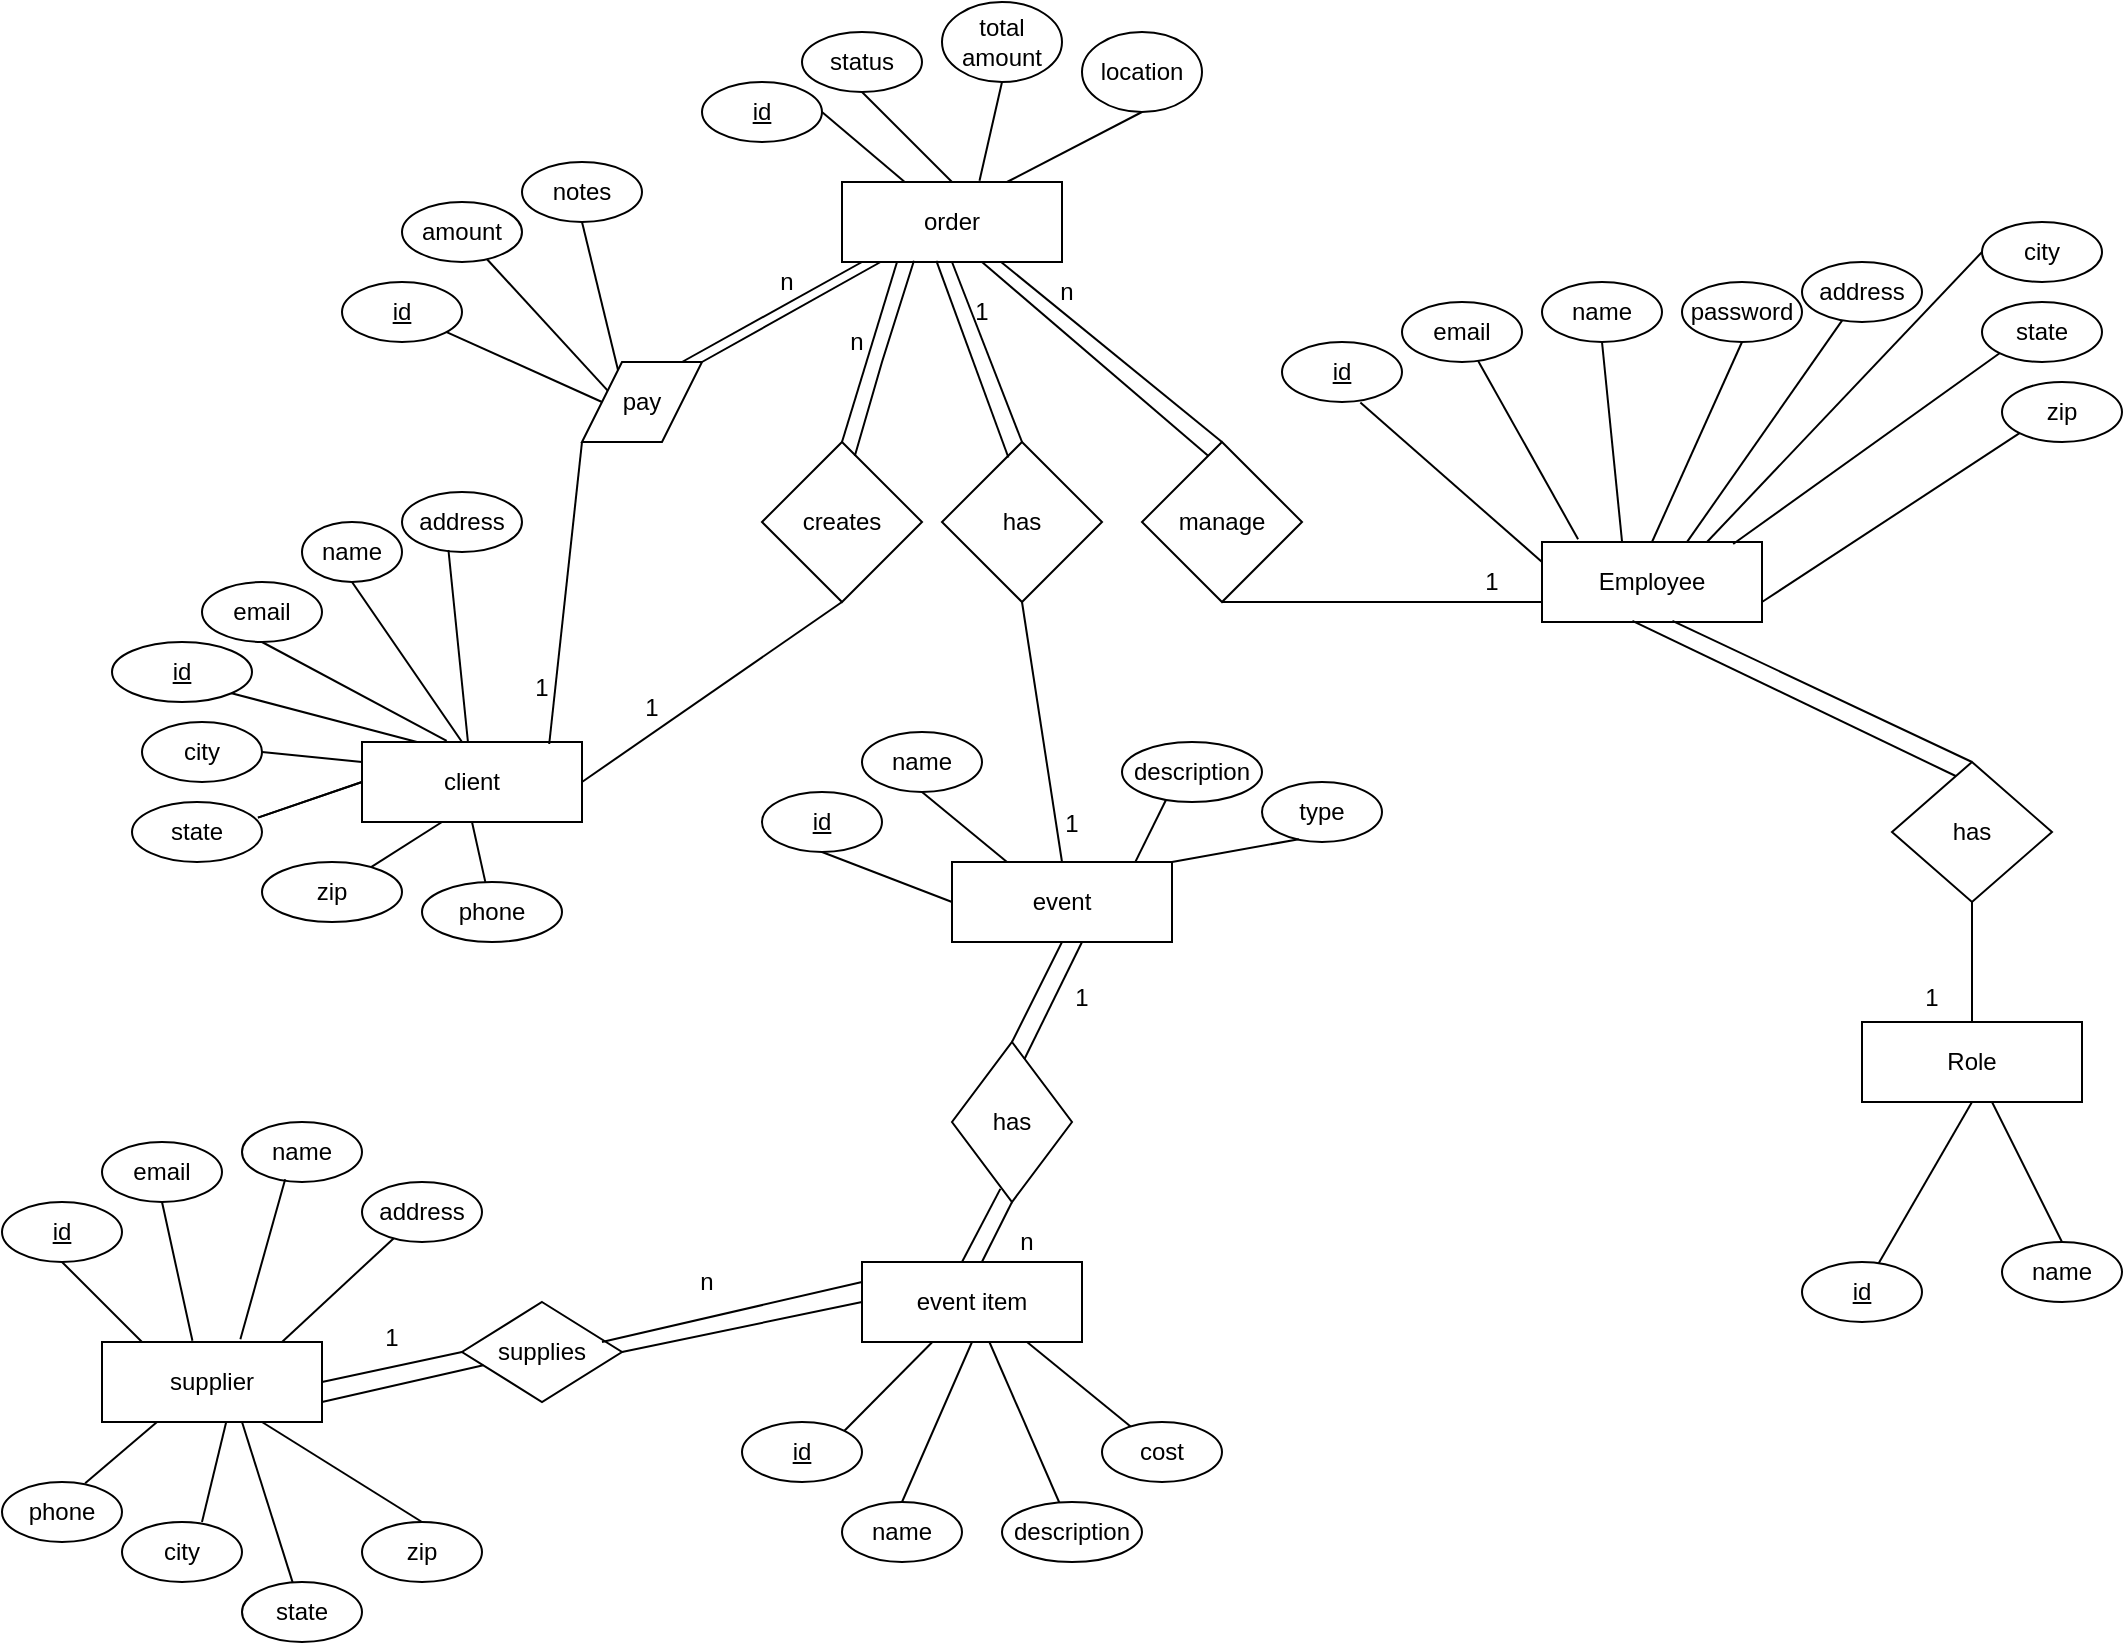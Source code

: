 <mxfile version="17.2.5" type="device"><diagram id="R2lEEEUBdFMjLlhIrx00" name="Page-1"><mxGraphModel dx="1038" dy="547" grid="1" gridSize="10" guides="1" tooltips="1" connect="1" arrows="1" fold="1" page="1" pageScale="1" pageWidth="1600" pageHeight="900" math="0" shadow="0" extFonts="Permanent Marker^https://fonts.googleapis.com/css?family=Permanent+Marker"><root><mxCell id="0"/><mxCell id="1" parent="0"/><mxCell id="eH55KL8HyweWZixTlRU9-5" value="client" style="rounded=0;whiteSpace=wrap;html=1;" vertex="1" parent="1"><mxGeometry x="190" y="410" width="110" height="40" as="geometry"/></mxCell><mxCell id="eH55KL8HyweWZixTlRU9-9" value="event item" style="rounded=0;whiteSpace=wrap;html=1;" vertex="1" parent="1"><mxGeometry x="440" y="670" width="110" height="40" as="geometry"/></mxCell><mxCell id="eH55KL8HyweWZixTlRU9-17" value="&lt;u&gt;id&lt;/u&gt;" style="ellipse;whiteSpace=wrap;html=1;" vertex="1" parent="1"><mxGeometry x="65" y="360" width="70" height="30" as="geometry"/></mxCell><mxCell id="eH55KL8HyweWZixTlRU9-18" value="email" style="ellipse;whiteSpace=wrap;html=1;" vertex="1" parent="1"><mxGeometry x="110" y="330" width="60" height="30" as="geometry"/></mxCell><mxCell id="eH55KL8HyweWZixTlRU9-19" value="name" style="ellipse;whiteSpace=wrap;html=1;" vertex="1" parent="1"><mxGeometry x="160" y="300" width="50" height="30" as="geometry"/></mxCell><mxCell id="eH55KL8HyweWZixTlRU9-20" value="address" style="ellipse;whiteSpace=wrap;html=1;" vertex="1" parent="1"><mxGeometry x="210" y="285" width="60" height="30" as="geometry"/></mxCell><mxCell id="eH55KL8HyweWZixTlRU9-21" value="city" style="ellipse;whiteSpace=wrap;html=1;" vertex="1" parent="1"><mxGeometry x="80" y="400" width="60" height="30" as="geometry"/></mxCell><mxCell id="eH55KL8HyweWZixTlRU9-22" value="state" style="ellipse;whiteSpace=wrap;html=1;" vertex="1" parent="1"><mxGeometry x="75" y="440" width="65" height="30" as="geometry"/></mxCell><mxCell id="eH55KL8HyweWZixTlRU9-24" value="phone" style="ellipse;whiteSpace=wrap;html=1;" vertex="1" parent="1"><mxGeometry x="220" y="480" width="70" height="30" as="geometry"/></mxCell><mxCell id="eH55KL8HyweWZixTlRU9-27" value="zip" style="ellipse;whiteSpace=wrap;html=1;" vertex="1" parent="1"><mxGeometry x="140" y="470" width="70" height="30" as="geometry"/></mxCell><mxCell id="eH55KL8HyweWZixTlRU9-28" value="has" style="rhombus;whiteSpace=wrap;html=1;" vertex="1" parent="1"><mxGeometry x="480" y="260" width="80" height="80" as="geometry"/></mxCell><mxCell id="eH55KL8HyweWZixTlRU9-29" value="" style="endArrow=none;html=1;rounded=0;exitX=1;exitY=1;exitDx=0;exitDy=0;entryX=0.25;entryY=0;entryDx=0;entryDy=0;" edge="1" parent="1" source="eH55KL8HyweWZixTlRU9-17" target="eH55KL8HyweWZixTlRU9-5"><mxGeometry width="50" height="50" relative="1" as="geometry"><mxPoint x="510" y="620" as="sourcePoint"/><mxPoint x="240" y="430" as="targetPoint"/></mxGeometry></mxCell><mxCell id="eH55KL8HyweWZixTlRU9-31" value="" style="endArrow=none;html=1;rounded=0;exitX=0.5;exitY=1;exitDx=0;exitDy=0;entryX=0.385;entryY=-0.015;entryDx=0;entryDy=0;entryPerimeter=0;" edge="1" parent="1" source="eH55KL8HyweWZixTlRU9-18" target="eH55KL8HyweWZixTlRU9-5"><mxGeometry width="50" height="50" relative="1" as="geometry"><mxPoint x="159.749" y="395.607" as="sourcePoint"/><mxPoint x="227.5" y="420" as="targetPoint"/></mxGeometry></mxCell><mxCell id="eH55KL8HyweWZixTlRU9-32" value="" style="endArrow=none;html=1;rounded=0;exitX=0.5;exitY=1;exitDx=0;exitDy=0;" edge="1" parent="1" source="eH55KL8HyweWZixTlRU9-19"><mxGeometry width="50" height="50" relative="1" as="geometry"><mxPoint x="169.749" y="405.607" as="sourcePoint"/><mxPoint x="240" y="410" as="targetPoint"/></mxGeometry></mxCell><mxCell id="eH55KL8HyweWZixTlRU9-33" value="" style="endArrow=none;html=1;rounded=0;exitX=0.387;exitY=0.967;exitDx=0;exitDy=0;exitPerimeter=0;" edge="1" parent="1" source="eH55KL8HyweWZixTlRU9-20" target="eH55KL8HyweWZixTlRU9-5"><mxGeometry width="50" height="50" relative="1" as="geometry"><mxPoint x="179.749" y="415.607" as="sourcePoint"/><mxPoint x="300" y="410" as="targetPoint"/></mxGeometry></mxCell><mxCell id="eH55KL8HyweWZixTlRU9-34" value="" style="endArrow=none;html=1;rounded=0;exitX=1;exitY=0.5;exitDx=0;exitDy=0;" edge="1" parent="1" source="eH55KL8HyweWZixTlRU9-21"><mxGeometry width="50" height="50" relative="1" as="geometry"><mxPoint x="159.749" y="395.607" as="sourcePoint"/><mxPoint x="190" y="420" as="targetPoint"/></mxGeometry></mxCell><mxCell id="eH55KL8HyweWZixTlRU9-35" value="" style="endArrow=none;html=1;rounded=0;exitX=0.969;exitY=0.26;exitDx=0;exitDy=0;exitPerimeter=0;" edge="1" parent="1" source="eH55KL8HyweWZixTlRU9-22"><mxGeometry width="50" height="50" relative="1" as="geometry"><mxPoint x="169.749" y="405.607" as="sourcePoint"/><mxPoint x="190" y="430" as="targetPoint"/></mxGeometry></mxCell><mxCell id="eH55KL8HyweWZixTlRU9-36" value="" style="endArrow=none;html=1;rounded=0;exitX=0.969;exitY=0.26;exitDx=0;exitDy=0;exitPerimeter=0;" edge="1" parent="1"><mxGeometry width="50" height="50" relative="1" as="geometry"><mxPoint x="137.985" y="447.8" as="sourcePoint"/><mxPoint x="190" y="430" as="targetPoint"/></mxGeometry></mxCell><mxCell id="eH55KL8HyweWZixTlRU9-37" value="" style="endArrow=none;html=1;rounded=0;" edge="1" parent="1" source="eH55KL8HyweWZixTlRU9-27"><mxGeometry width="50" height="50" relative="1" as="geometry"><mxPoint x="147.985" y="457.8" as="sourcePoint"/><mxPoint x="230" y="450" as="targetPoint"/></mxGeometry></mxCell><mxCell id="eH55KL8HyweWZixTlRU9-38" value="" style="endArrow=none;html=1;rounded=0;entryX=0.5;entryY=1;entryDx=0;entryDy=0;" edge="1" parent="1" source="eH55KL8HyweWZixTlRU9-24" target="eH55KL8HyweWZixTlRU9-5"><mxGeometry width="50" height="50" relative="1" as="geometry"><mxPoint x="157.985" y="467.8" as="sourcePoint"/><mxPoint x="210" y="450" as="targetPoint"/></mxGeometry></mxCell><mxCell id="eH55KL8HyweWZixTlRU9-39" value="" style="endArrow=none;html=1;rounded=0;entryX=0.5;entryY=0;entryDx=0;entryDy=0;exitX=0.5;exitY=1;exitDx=0;exitDy=0;" edge="1" parent="1" source="eH55KL8HyweWZixTlRU9-100" target="eH55KL8HyweWZixTlRU9-28"><mxGeometry width="50" height="50" relative="1" as="geometry"><mxPoint x="540" y="260" as="sourcePoint"/><mxPoint x="220" y="460" as="targetPoint"/></mxGeometry></mxCell><mxCell id="eH55KL8HyweWZixTlRU9-41" value="name" style="ellipse;whiteSpace=wrap;html=1;" vertex="1" parent="1"><mxGeometry x="440" y="405" width="60" height="30" as="geometry"/></mxCell><mxCell id="eH55KL8HyweWZixTlRU9-44" value="" style="endArrow=none;html=1;rounded=0;entryX=0.5;entryY=1;entryDx=0;entryDy=0;exitX=0;exitY=0.5;exitDx=0;exitDy=0;" edge="1" parent="1" source="eH55KL8HyweWZixTlRU9-99" target="eH55KL8HyweWZixTlRU9-108"><mxGeometry width="50" height="50" relative="1" as="geometry"><mxPoint x="330" y="520" as="sourcePoint"/><mxPoint x="380" y="470" as="targetPoint"/></mxGeometry></mxCell><mxCell id="eH55KL8HyweWZixTlRU9-45" value="" style="endArrow=none;html=1;rounded=0;entryX=0.5;entryY=1;entryDx=0;entryDy=0;exitX=0.25;exitY=0;exitDx=0;exitDy=0;" edge="1" parent="1" source="eH55KL8HyweWZixTlRU9-99" target="eH55KL8HyweWZixTlRU9-41"><mxGeometry width="50" height="50" relative="1" as="geometry"><mxPoint x="587.59" y="449.4" as="sourcePoint"/><mxPoint x="563.62" y="399.01" as="targetPoint"/></mxGeometry></mxCell><mxCell id="eH55KL8HyweWZixTlRU9-47" value="description" style="ellipse;whiteSpace=wrap;html=1;" vertex="1" parent="1"><mxGeometry x="570" y="410" width="70" height="30" as="geometry"/></mxCell><mxCell id="eH55KL8HyweWZixTlRU9-48" value="type" style="ellipse;whiteSpace=wrap;html=1;" vertex="1" parent="1"><mxGeometry x="640" y="430" width="60" height="30" as="geometry"/></mxCell><mxCell id="eH55KL8HyweWZixTlRU9-49" value="" style="endArrow=none;html=1;rounded=0;entryX=0.307;entryY=0.953;entryDx=0;entryDy=0;entryPerimeter=0;exitX=1;exitY=0;exitDx=0;exitDy=0;" edge="1" parent="1" source="eH55KL8HyweWZixTlRU9-99" target="eH55KL8HyweWZixTlRU9-48"><mxGeometry width="50" height="50" relative="1" as="geometry"><mxPoint x="690" y="450" as="sourcePoint"/><mxPoint x="750" y="450" as="targetPoint"/></mxGeometry></mxCell><mxCell id="eH55KL8HyweWZixTlRU9-50" value="has" style="rhombus;whiteSpace=wrap;html=1;" vertex="1" parent="1"><mxGeometry x="485" y="560" width="60" height="80" as="geometry"/></mxCell><mxCell id="eH55KL8HyweWZixTlRU9-51" value="" style="endArrow=none;html=1;rounded=0;entryX=0.5;entryY=1;entryDx=0;entryDy=0;exitX=0.5;exitY=0;exitDx=0;exitDy=0;" edge="1" parent="1" source="eH55KL8HyweWZixTlRU9-50" target="eH55KL8HyweWZixTlRU9-99"><mxGeometry width="50" height="50" relative="1" as="geometry"><mxPoint x="510" y="550" as="sourcePoint"/><mxPoint x="470" y="540" as="targetPoint"/></mxGeometry></mxCell><mxCell id="eH55KL8HyweWZixTlRU9-52" value="" style="endArrow=none;html=1;rounded=0;entryX=0.5;entryY=1;entryDx=0;entryDy=0;exitX=0.545;exitY=0;exitDx=0;exitDy=0;exitPerimeter=0;" edge="1" parent="1" source="eH55KL8HyweWZixTlRU9-9" target="eH55KL8HyweWZixTlRU9-50"><mxGeometry width="50" height="50" relative="1" as="geometry"><mxPoint x="480" y="690" as="sourcePoint"/><mxPoint x="530" y="640" as="targetPoint"/></mxGeometry></mxCell><mxCell id="eH55KL8HyweWZixTlRU9-53" value="supplier" style="rounded=0;whiteSpace=wrap;html=1;" vertex="1" parent="1"><mxGeometry x="60" y="710" width="110" height="40" as="geometry"/></mxCell><mxCell id="eH55KL8HyweWZixTlRU9-57" value="" style="endArrow=none;html=1;rounded=0;entryX=0.314;entryY=0.967;entryDx=0;entryDy=0;entryPerimeter=0;exitX=0.825;exitY=0.045;exitDx=0;exitDy=0;exitPerimeter=0;" edge="1" parent="1" source="eH55KL8HyweWZixTlRU9-99" target="eH55KL8HyweWZixTlRU9-47"><mxGeometry width="50" height="50" relative="1" as="geometry"><mxPoint x="760" y="440" as="sourcePoint"/><mxPoint x="670" y="410" as="targetPoint"/></mxGeometry></mxCell><mxCell id="eH55KL8HyweWZixTlRU9-58" value="Employee" style="rounded=0;whiteSpace=wrap;html=1;" vertex="1" parent="1"><mxGeometry x="780" y="310" width="110" height="40" as="geometry"/></mxCell><mxCell id="eH55KL8HyweWZixTlRU9-59" value="supplies" style="rhombus;whiteSpace=wrap;html=1;" vertex="1" parent="1"><mxGeometry x="240" y="690" width="80" height="50" as="geometry"/></mxCell><mxCell id="eH55KL8HyweWZixTlRU9-60" value="" style="endArrow=none;html=1;rounded=0;entryX=0;entryY=0.5;entryDx=0;entryDy=0;exitX=1;exitY=0.5;exitDx=0;exitDy=0;" edge="1" parent="1" source="eH55KL8HyweWZixTlRU9-53" target="eH55KL8HyweWZixTlRU9-59"><mxGeometry width="50" height="50" relative="1" as="geometry"><mxPoint x="160" y="760" as="sourcePoint"/><mxPoint x="210" y="710" as="targetPoint"/></mxGeometry></mxCell><mxCell id="eH55KL8HyweWZixTlRU9-61" value="" style="endArrow=none;html=1;rounded=0;exitX=1;exitY=0.5;exitDx=0;exitDy=0;entryX=0;entryY=0.5;entryDx=0;entryDy=0;" edge="1" parent="1" source="eH55KL8HyweWZixTlRU9-59" target="eH55KL8HyweWZixTlRU9-9"><mxGeometry width="50" height="50" relative="1" as="geometry"><mxPoint x="330" y="770" as="sourcePoint"/><mxPoint x="380" y="720" as="targetPoint"/></mxGeometry></mxCell><mxCell id="eH55KL8HyweWZixTlRU9-62" value="&lt;u&gt;id&lt;/u&gt;" style="ellipse;whiteSpace=wrap;html=1;" vertex="1" parent="1"><mxGeometry x="10" y="640" width="60" height="30" as="geometry"/></mxCell><mxCell id="eH55KL8HyweWZixTlRU9-67" value="email" style="ellipse;whiteSpace=wrap;html=1;" vertex="1" parent="1"><mxGeometry x="60" y="610" width="60" height="30" as="geometry"/></mxCell><mxCell id="eH55KL8HyweWZixTlRU9-68" value="name" style="ellipse;whiteSpace=wrap;html=1;" vertex="1" parent="1"><mxGeometry x="130" y="600" width="60" height="30" as="geometry"/></mxCell><mxCell id="eH55KL8HyweWZixTlRU9-69" value="address" style="ellipse;whiteSpace=wrap;html=1;" vertex="1" parent="1"><mxGeometry x="190" y="630" width="60" height="30" as="geometry"/></mxCell><mxCell id="eH55KL8HyweWZixTlRU9-70" style="edgeStyle=orthogonalEdgeStyle;rounded=0;orthogonalLoop=1;jettySize=auto;html=1;exitX=0.5;exitY=1;exitDx=0;exitDy=0;" edge="1" parent="1" source="eH55KL8HyweWZixTlRU9-69" target="eH55KL8HyweWZixTlRU9-69"><mxGeometry relative="1" as="geometry"/></mxCell><mxCell id="eH55KL8HyweWZixTlRU9-71" value="phone" style="ellipse;whiteSpace=wrap;html=1;" vertex="1" parent="1"><mxGeometry x="10" y="780" width="60" height="30" as="geometry"/></mxCell><mxCell id="eH55KL8HyweWZixTlRU9-72" value="city" style="ellipse;whiteSpace=wrap;html=1;" vertex="1" parent="1"><mxGeometry x="70" y="800" width="60" height="30" as="geometry"/></mxCell><mxCell id="eH55KL8HyweWZixTlRU9-73" value="state" style="ellipse;whiteSpace=wrap;html=1;" vertex="1" parent="1"><mxGeometry x="130" y="830" width="60" height="30" as="geometry"/></mxCell><mxCell id="eH55KL8HyweWZixTlRU9-74" value="zip" style="ellipse;whiteSpace=wrap;html=1;" vertex="1" parent="1"><mxGeometry x="190" y="800" width="60" height="30" as="geometry"/></mxCell><mxCell id="eH55KL8HyweWZixTlRU9-76" value="" style="endArrow=none;html=1;rounded=0;exitX=0.5;exitY=1;exitDx=0;exitDy=0;" edge="1" parent="1" source="eH55KL8HyweWZixTlRU9-62"><mxGeometry width="50" height="50" relative="1" as="geometry"><mxPoint x="30" y="710" as="sourcePoint"/><mxPoint x="80" y="710" as="targetPoint"/></mxGeometry></mxCell><mxCell id="eH55KL8HyweWZixTlRU9-79" value="" style="endArrow=none;html=1;rounded=0;exitX=0.5;exitY=1;exitDx=0;exitDy=0;entryX=0.411;entryY=-0.015;entryDx=0;entryDy=0;entryPerimeter=0;" edge="1" parent="1" source="eH55KL8HyweWZixTlRU9-67" target="eH55KL8HyweWZixTlRU9-53"><mxGeometry width="50" height="50" relative="1" as="geometry"><mxPoint x="50" y="680" as="sourcePoint"/><mxPoint x="100" y="700" as="targetPoint"/></mxGeometry></mxCell><mxCell id="eH55KL8HyweWZixTlRU9-80" value="" style="endArrow=none;html=1;rounded=0;exitX=0.36;exitY=0.953;exitDx=0;exitDy=0;exitPerimeter=0;entryX=0.629;entryY=-0.035;entryDx=0;entryDy=0;entryPerimeter=0;" edge="1" parent="1" source="eH55KL8HyweWZixTlRU9-68" target="eH55KL8HyweWZixTlRU9-53"><mxGeometry width="50" height="50" relative="1" as="geometry"><mxPoint x="60" y="690" as="sourcePoint"/><mxPoint x="100" y="730" as="targetPoint"/></mxGeometry></mxCell><mxCell id="eH55KL8HyweWZixTlRU9-81" value="" style="endArrow=none;html=1;rounded=0;" edge="1" parent="1" source="eH55KL8HyweWZixTlRU9-69"><mxGeometry width="50" height="50" relative="1" as="geometry"><mxPoint x="70" y="700" as="sourcePoint"/><mxPoint x="150" y="710" as="targetPoint"/></mxGeometry></mxCell><mxCell id="eH55KL8HyweWZixTlRU9-82" value="" style="endArrow=none;html=1;rounded=0;exitX=0.693;exitY=0.02;exitDx=0;exitDy=0;exitPerimeter=0;entryX=0.25;entryY=1;entryDx=0;entryDy=0;" edge="1" parent="1" source="eH55KL8HyweWZixTlRU9-71" target="eH55KL8HyweWZixTlRU9-53"><mxGeometry width="50" height="50" relative="1" as="geometry"><mxPoint x="80" y="710" as="sourcePoint"/><mxPoint x="120" y="750" as="targetPoint"/></mxGeometry></mxCell><mxCell id="eH55KL8HyweWZixTlRU9-84" value="" style="endArrow=none;html=1;rounded=0;entryX=0.564;entryY=1.005;entryDx=0;entryDy=0;entryPerimeter=0;" edge="1" parent="1" target="eH55KL8HyweWZixTlRU9-53"><mxGeometry width="50" height="50" relative="1" as="geometry"><mxPoint x="110" y="800" as="sourcePoint"/><mxPoint x="160" y="750" as="targetPoint"/></mxGeometry></mxCell><mxCell id="eH55KL8HyweWZixTlRU9-85" value="" style="endArrow=none;html=1;rounded=0;" edge="1" parent="1" target="eH55KL8HyweWZixTlRU9-73"><mxGeometry width="50" height="50" relative="1" as="geometry"><mxPoint x="130" y="750" as="sourcePoint"/><mxPoint x="115.21" y="719.4" as="targetPoint"/></mxGeometry></mxCell><mxCell id="eH55KL8HyweWZixTlRU9-86" value="" style="endArrow=none;html=1;rounded=0;exitX=0.5;exitY=0;exitDx=0;exitDy=0;" edge="1" parent="1" source="eH55KL8HyweWZixTlRU9-74"><mxGeometry width="50" height="50" relative="1" as="geometry"><mxPoint x="110" y="660" as="sourcePoint"/><mxPoint x="140" y="750" as="targetPoint"/></mxGeometry></mxCell><mxCell id="eH55KL8HyweWZixTlRU9-87" value="&lt;u&gt;id&lt;/u&gt;" style="ellipse;whiteSpace=wrap;html=1;" vertex="1" parent="1"><mxGeometry x="380" y="750" width="60" height="30" as="geometry"/></mxCell><mxCell id="eH55KL8HyweWZixTlRU9-88" value="name" style="ellipse;whiteSpace=wrap;html=1;" vertex="1" parent="1"><mxGeometry x="430" y="790" width="60" height="30" as="geometry"/></mxCell><mxCell id="eH55KL8HyweWZixTlRU9-89" value="description" style="ellipse;whiteSpace=wrap;html=1;" vertex="1" parent="1"><mxGeometry x="510" y="790" width="70" height="30" as="geometry"/></mxCell><mxCell id="eH55KL8HyweWZixTlRU9-90" value="cost" style="ellipse;whiteSpace=wrap;html=1;" vertex="1" parent="1"><mxGeometry x="560" y="750" width="60" height="30" as="geometry"/></mxCell><mxCell id="eH55KL8HyweWZixTlRU9-94" value="" style="endArrow=none;html=1;rounded=0;exitX=1;exitY=0;exitDx=0;exitDy=0;" edge="1" parent="1" source="eH55KL8HyweWZixTlRU9-87" target="eH55KL8HyweWZixTlRU9-9"><mxGeometry width="50" height="50" relative="1" as="geometry"><mxPoint x="430" y="757" as="sourcePoint"/><mxPoint x="510" y="730" as="targetPoint"/></mxGeometry></mxCell><mxCell id="eH55KL8HyweWZixTlRU9-96" value="" style="endArrow=none;html=1;rounded=0;exitX=0.5;exitY=0;exitDx=0;exitDy=0;entryX=0.5;entryY=1;entryDx=0;entryDy=0;" edge="1" parent="1" source="eH55KL8HyweWZixTlRU9-88" target="eH55KL8HyweWZixTlRU9-9"><mxGeometry width="50" height="50" relative="1" as="geometry"><mxPoint x="441.213" y="764.393" as="sourcePoint"/><mxPoint x="485.188" y="720" as="targetPoint"/></mxGeometry></mxCell><mxCell id="eH55KL8HyweWZixTlRU9-97" value="" style="endArrow=none;html=1;rounded=0;" edge="1" parent="1" source="eH55KL8HyweWZixTlRU9-89" target="eH55KL8HyweWZixTlRU9-9"><mxGeometry width="50" height="50" relative="1" as="geometry"><mxPoint x="451.213" y="774.393" as="sourcePoint"/><mxPoint x="495.188" y="730" as="targetPoint"/></mxGeometry></mxCell><mxCell id="eH55KL8HyweWZixTlRU9-98" value="" style="endArrow=none;html=1;rounded=0;entryX=0.75;entryY=1;entryDx=0;entryDy=0;" edge="1" parent="1" source="eH55KL8HyweWZixTlRU9-90" target="eH55KL8HyweWZixTlRU9-9"><mxGeometry width="50" height="50" relative="1" as="geometry"><mxPoint x="461.213" y="784.393" as="sourcePoint"/><mxPoint x="505.188" y="740" as="targetPoint"/></mxGeometry></mxCell><mxCell id="eH55KL8HyweWZixTlRU9-99" value="event" style="rounded=0;whiteSpace=wrap;html=1;" vertex="1" parent="1"><mxGeometry x="485" y="470" width="110" height="40" as="geometry"/></mxCell><mxCell id="eH55KL8HyweWZixTlRU9-100" value="order" style="rounded=0;whiteSpace=wrap;html=1;" vertex="1" parent="1"><mxGeometry x="430" y="130" width="110" height="40" as="geometry"/></mxCell><mxCell id="eH55KL8HyweWZixTlRU9-104" value="creates" style="rhombus;whiteSpace=wrap;html=1;" vertex="1" parent="1"><mxGeometry x="390" y="260" width="80" height="80" as="geometry"/></mxCell><mxCell id="eH55KL8HyweWZixTlRU9-105" value="" style="endArrow=none;html=1;rounded=0;exitX=1;exitY=0.5;exitDx=0;exitDy=0;entryX=0.5;entryY=1;entryDx=0;entryDy=0;" edge="1" parent="1" source="eH55KL8HyweWZixTlRU9-5" target="eH55KL8HyweWZixTlRU9-104"><mxGeometry width="50" height="50" relative="1" as="geometry"><mxPoint x="400" y="430" as="sourcePoint"/><mxPoint x="450" y="380" as="targetPoint"/></mxGeometry></mxCell><mxCell id="eH55KL8HyweWZixTlRU9-106" value="" style="endArrow=none;html=1;rounded=0;entryX=0.25;entryY=1;entryDx=0;entryDy=0;exitX=0.5;exitY=0;exitDx=0;exitDy=0;" edge="1" parent="1" source="eH55KL8HyweWZixTlRU9-104" target="eH55KL8HyweWZixTlRU9-100"><mxGeometry width="50" height="50" relative="1" as="geometry"><mxPoint x="450" y="230" as="sourcePoint"/><mxPoint x="500" y="180" as="targetPoint"/></mxGeometry></mxCell><mxCell id="eH55KL8HyweWZixTlRU9-107" value="" style="endArrow=none;html=1;rounded=0;exitX=0.5;exitY=1;exitDx=0;exitDy=0;entryX=0.5;entryY=0;entryDx=0;entryDy=0;" edge="1" parent="1" source="eH55KL8HyweWZixTlRU9-28" target="eH55KL8HyweWZixTlRU9-99"><mxGeometry width="50" height="50" relative="1" as="geometry"><mxPoint x="580" y="300" as="sourcePoint"/><mxPoint x="600" y="340" as="targetPoint"/></mxGeometry></mxCell><mxCell id="eH55KL8HyweWZixTlRU9-108" value="&lt;u&gt;id&lt;/u&gt;" style="ellipse;whiteSpace=wrap;html=1;" vertex="1" parent="1"><mxGeometry x="390" y="435" width="60" height="30" as="geometry"/></mxCell><mxCell id="eH55KL8HyweWZixTlRU9-109" value="&lt;u&gt;id&lt;/u&gt;" style="ellipse;whiteSpace=wrap;html=1;" vertex="1" parent="1"><mxGeometry x="650" y="210" width="60" height="30" as="geometry"/></mxCell><mxCell id="eH55KL8HyweWZixTlRU9-112" value="email" style="ellipse;whiteSpace=wrap;html=1;" vertex="1" parent="1"><mxGeometry x="710" y="190" width="60" height="30" as="geometry"/></mxCell><mxCell id="eH55KL8HyweWZixTlRU9-113" value="Role" style="rounded=0;whiteSpace=wrap;html=1;" vertex="1" parent="1"><mxGeometry x="940" y="550" width="110" height="40" as="geometry"/></mxCell><mxCell id="eH55KL8HyweWZixTlRU9-114" value="has" style="rhombus;whiteSpace=wrap;html=1;" vertex="1" parent="1"><mxGeometry x="955" y="420" width="80" height="70" as="geometry"/></mxCell><mxCell id="eH55KL8HyweWZixTlRU9-115" value="" style="endArrow=none;html=1;rounded=0;entryX=0.593;entryY=0.985;entryDx=0;entryDy=0;entryPerimeter=0;exitX=0.5;exitY=0;exitDx=0;exitDy=0;" edge="1" parent="1" source="eH55KL8HyweWZixTlRU9-114" target="eH55KL8HyweWZixTlRU9-58"><mxGeometry width="50" height="50" relative="1" as="geometry"><mxPoint x="860" y="270" as="sourcePoint"/><mxPoint x="910" y="220" as="targetPoint"/></mxGeometry></mxCell><mxCell id="eH55KL8HyweWZixTlRU9-116" value="" style="endArrow=none;html=1;rounded=0;entryX=0.5;entryY=1;entryDx=0;entryDy=0;" edge="1" parent="1" source="eH55KL8HyweWZixTlRU9-113" target="eH55KL8HyweWZixTlRU9-114"><mxGeometry width="50" height="50" relative="1" as="geometry"><mxPoint x="970" y="290" as="sourcePoint"/><mxPoint x="875.23" y="239.4" as="targetPoint"/></mxGeometry></mxCell><mxCell id="eH55KL8HyweWZixTlRU9-117" value="&lt;u&gt;id&lt;/u&gt;" style="ellipse;whiteSpace=wrap;html=1;" vertex="1" parent="1"><mxGeometry x="910" y="670" width="60" height="30" as="geometry"/></mxCell><mxCell id="eH55KL8HyweWZixTlRU9-118" value="name" style="ellipse;whiteSpace=wrap;html=1;" vertex="1" parent="1"><mxGeometry x="1010" y="660" width="60" height="30" as="geometry"/></mxCell><mxCell id="eH55KL8HyweWZixTlRU9-119" value="" style="endArrow=none;html=1;rounded=0;entryX=0.5;entryY=1;entryDx=0;entryDy=0;" edge="1" parent="1" source="eH55KL8HyweWZixTlRU9-117" target="eH55KL8HyweWZixTlRU9-113"><mxGeometry width="50" height="50" relative="1" as="geometry"><mxPoint x="980" y="520" as="sourcePoint"/><mxPoint x="1030" y="470" as="targetPoint"/></mxGeometry></mxCell><mxCell id="eH55KL8HyweWZixTlRU9-120" value="" style="endArrow=none;html=1;rounded=0;exitX=0.5;exitY=0;exitDx=0;exitDy=0;" edge="1" parent="1" source="eH55KL8HyweWZixTlRU9-118" target="eH55KL8HyweWZixTlRU9-113"><mxGeometry width="50" height="50" relative="1" as="geometry"><mxPoint x="994.288" y="501.811" as="sourcePoint"/><mxPoint x="1045" y="455" as="targetPoint"/></mxGeometry></mxCell><mxCell id="eH55KL8HyweWZixTlRU9-121" value="name" style="ellipse;whiteSpace=wrap;html=1;" vertex="1" parent="1"><mxGeometry x="780" y="180" width="60" height="30" as="geometry"/></mxCell><mxCell id="eH55KL8HyweWZixTlRU9-123" value="password" style="ellipse;whiteSpace=wrap;html=1;" vertex="1" parent="1"><mxGeometry x="850" y="180" width="60" height="30" as="geometry"/></mxCell><mxCell id="eH55KL8HyweWZixTlRU9-125" value="" style="endArrow=none;html=1;rounded=0;entryX=0.653;entryY=1.007;entryDx=0;entryDy=0;entryPerimeter=0;exitX=0;exitY=0.25;exitDx=0;exitDy=0;" edge="1" parent="1" source="eH55KL8HyweWZixTlRU9-58" target="eH55KL8HyweWZixTlRU9-109"><mxGeometry width="50" height="50" relative="1" as="geometry"><mxPoint x="740" y="210" as="sourcePoint"/><mxPoint x="790" y="160" as="targetPoint"/></mxGeometry></mxCell><mxCell id="eH55KL8HyweWZixTlRU9-126" value="" style="endArrow=none;html=1;rounded=0;exitX=0.164;exitY=-0.035;exitDx=0;exitDy=0;exitPerimeter=0;" edge="1" parent="1" source="eH55KL8HyweWZixTlRU9-58" target="eH55KL8HyweWZixTlRU9-112"><mxGeometry width="50" height="50" relative="1" as="geometry"><mxPoint x="810" y="210" as="sourcePoint"/><mxPoint x="759.18" y="180.21" as="targetPoint"/></mxGeometry></mxCell><mxCell id="eH55KL8HyweWZixTlRU9-127" value="" style="endArrow=none;html=1;rounded=0;exitX=0.364;exitY=0;exitDx=0;exitDy=0;exitPerimeter=0;entryX=0.5;entryY=1;entryDx=0;entryDy=0;" edge="1" parent="1" source="eH55KL8HyweWZixTlRU9-58" target="eH55KL8HyweWZixTlRU9-121"><mxGeometry width="50" height="50" relative="1" as="geometry"><mxPoint x="828.04" y="198.6" as="sourcePoint"/><mxPoint x="798.662" y="149.361" as="targetPoint"/></mxGeometry></mxCell><mxCell id="eH55KL8HyweWZixTlRU9-128" value="address" style="ellipse;whiteSpace=wrap;html=1;" vertex="1" parent="1"><mxGeometry x="910" y="170" width="60" height="30" as="geometry"/></mxCell><mxCell id="eH55KL8HyweWZixTlRU9-129" value="city" style="ellipse;whiteSpace=wrap;html=1;" vertex="1" parent="1"><mxGeometry x="1000" y="150" width="60" height="30" as="geometry"/></mxCell><mxCell id="eH55KL8HyweWZixTlRU9-130" value="state" style="ellipse;whiteSpace=wrap;html=1;" vertex="1" parent="1"><mxGeometry x="1000" y="190" width="60" height="30" as="geometry"/></mxCell><mxCell id="eH55KL8HyweWZixTlRU9-131" value="zip" style="ellipse;whiteSpace=wrap;html=1;" vertex="1" parent="1"><mxGeometry x="1010" y="230" width="60" height="30" as="geometry"/></mxCell><mxCell id="eH55KL8HyweWZixTlRU9-132" value="" style="endArrow=none;html=1;rounded=0;entryX=0.5;entryY=1;entryDx=0;entryDy=0;exitX=0.5;exitY=0;exitDx=0;exitDy=0;" edge="1" parent="1" source="eH55KL8HyweWZixTlRU9-58" target="eH55KL8HyweWZixTlRU9-123"><mxGeometry width="50" height="50" relative="1" as="geometry"><mxPoint x="910" y="220" as="sourcePoint"/><mxPoint x="850" y="130" as="targetPoint"/></mxGeometry></mxCell><mxCell id="eH55KL8HyweWZixTlRU9-133" value="" style="endArrow=none;html=1;rounded=0;exitX=0.658;exitY=0.005;exitDx=0;exitDy=0;exitPerimeter=0;" edge="1" parent="1" source="eH55KL8HyweWZixTlRU9-58" target="eH55KL8HyweWZixTlRU9-128"><mxGeometry width="50" height="50" relative="1" as="geometry"><mxPoint x="930" y="220" as="sourcePoint"/><mxPoint x="860" y="140" as="targetPoint"/></mxGeometry></mxCell><mxCell id="eH55KL8HyweWZixTlRU9-134" value="" style="endArrow=none;html=1;rounded=0;exitX=0.75;exitY=0;exitDx=0;exitDy=0;entryX=0;entryY=0.5;entryDx=0;entryDy=0;" edge="1" parent="1" source="eH55KL8HyweWZixTlRU9-58" target="eH55KL8HyweWZixTlRU9-129"><mxGeometry width="50" height="50" relative="1" as="geometry"><mxPoint x="930.04" y="260" as="sourcePoint"/><mxPoint x="870" y="150" as="targetPoint"/></mxGeometry></mxCell><mxCell id="eH55KL8HyweWZixTlRU9-135" value="" style="endArrow=none;html=1;rounded=0;entryX=0;entryY=1;entryDx=0;entryDy=0;exitX=0.869;exitY=0.025;exitDx=0;exitDy=0;exitPerimeter=0;" edge="1" parent="1" source="eH55KL8HyweWZixTlRU9-58" target="eH55KL8HyweWZixTlRU9-130"><mxGeometry width="50" height="50" relative="1" as="geometry"><mxPoint x="960" y="220" as="sourcePoint"/><mxPoint x="880" y="160" as="targetPoint"/></mxGeometry></mxCell><mxCell id="eH55KL8HyweWZixTlRU9-136" value="" style="endArrow=none;html=1;rounded=0;exitX=1;exitY=0.75;exitDx=0;exitDy=0;entryX=0;entryY=1;entryDx=0;entryDy=0;" edge="1" parent="1" source="eH55KL8HyweWZixTlRU9-58" target="eH55KL8HyweWZixTlRU9-131"><mxGeometry width="50" height="50" relative="1" as="geometry"><mxPoint x="950.04" y="280" as="sourcePoint"/><mxPoint x="890" y="170" as="targetPoint"/></mxGeometry></mxCell><mxCell id="eH55KL8HyweWZixTlRU9-137" value="&lt;u&gt;id&lt;/u&gt;" style="ellipse;whiteSpace=wrap;html=1;" vertex="1" parent="1"><mxGeometry x="360" y="80" width="60" height="30" as="geometry"/></mxCell><mxCell id="eH55KL8HyweWZixTlRU9-141" value="manage" style="rhombus;whiteSpace=wrap;html=1;" vertex="1" parent="1"><mxGeometry x="580" y="260" width="80" height="80" as="geometry"/></mxCell><mxCell id="eH55KL8HyweWZixTlRU9-142" value="" style="endArrow=none;html=1;rounded=0;entryX=0.5;entryY=0;entryDx=0;entryDy=0;" edge="1" parent="1" source="eH55KL8HyweWZixTlRU9-100" target="eH55KL8HyweWZixTlRU9-141"><mxGeometry width="50" height="50" relative="1" as="geometry"><mxPoint x="520" y="170" as="sourcePoint"/><mxPoint x="520" y="260" as="targetPoint"/></mxGeometry></mxCell><mxCell id="eH55KL8HyweWZixTlRU9-144" value="" style="endArrow=none;html=1;rounded=0;entryX=0.5;entryY=1;entryDx=0;entryDy=0;exitX=0;exitY=0.75;exitDx=0;exitDy=0;" edge="1" parent="1" source="eH55KL8HyweWZixTlRU9-58" target="eH55KL8HyweWZixTlRU9-141"><mxGeometry width="50" height="50" relative="1" as="geometry"><mxPoint x="790" y="330" as="sourcePoint"/><mxPoint x="699.18" y="250.21" as="targetPoint"/></mxGeometry></mxCell><mxCell id="eH55KL8HyweWZixTlRU9-145" value="status" style="ellipse;whiteSpace=wrap;html=1;" vertex="1" parent="1"><mxGeometry x="410" y="55" width="60" height="30" as="geometry"/></mxCell><mxCell id="eH55KL8HyweWZixTlRU9-146" value="total amount" style="ellipse;whiteSpace=wrap;html=1;" vertex="1" parent="1"><mxGeometry x="480" y="40" width="60" height="40" as="geometry"/></mxCell><mxCell id="eH55KL8HyweWZixTlRU9-147" value="location" style="ellipse;whiteSpace=wrap;html=1;" vertex="1" parent="1"><mxGeometry x="550" y="55" width="60" height="40" as="geometry"/></mxCell><mxCell id="eH55KL8HyweWZixTlRU9-148" value="" style="endArrow=none;html=1;rounded=0;entryX=1;entryY=0.5;entryDx=0;entryDy=0;" edge="1" parent="1" source="eH55KL8HyweWZixTlRU9-100" target="eH55KL8HyweWZixTlRU9-137"><mxGeometry width="50" height="50" relative="1" as="geometry"><mxPoint x="410" y="150" as="sourcePoint"/><mxPoint x="410" y="100" as="targetPoint"/></mxGeometry></mxCell><mxCell id="eH55KL8HyweWZixTlRU9-149" value="" style="endArrow=none;html=1;rounded=0;entryX=0.5;entryY=1;entryDx=0;entryDy=0;exitX=0.5;exitY=0;exitDx=0;exitDy=0;" edge="1" parent="1" source="eH55KL8HyweWZixTlRU9-100" target="eH55KL8HyweWZixTlRU9-145"><mxGeometry width="50" height="50" relative="1" as="geometry"><mxPoint x="471.364" y="140" as="sourcePoint"/><mxPoint x="430" y="105" as="targetPoint"/></mxGeometry></mxCell><mxCell id="eH55KL8HyweWZixTlRU9-150" value="" style="endArrow=none;html=1;rounded=0;entryX=0.5;entryY=1;entryDx=0;entryDy=0;exitX=0.625;exitY=-0.015;exitDx=0;exitDy=0;exitPerimeter=0;" edge="1" parent="1" source="eH55KL8HyweWZixTlRU9-100" target="eH55KL8HyweWZixTlRU9-146"><mxGeometry width="50" height="50" relative="1" as="geometry"><mxPoint x="500" y="120" as="sourcePoint"/><mxPoint x="440" y="115" as="targetPoint"/></mxGeometry></mxCell><mxCell id="eH55KL8HyweWZixTlRU9-151" value="" style="endArrow=none;html=1;rounded=0;entryX=0.5;entryY=1;entryDx=0;entryDy=0;exitX=0.75;exitY=0;exitDx=0;exitDy=0;" edge="1" parent="1" source="eH55KL8HyweWZixTlRU9-100" target="eH55KL8HyweWZixTlRU9-147"><mxGeometry width="50" height="50" relative="1" as="geometry"><mxPoint x="491.364" y="160" as="sourcePoint"/><mxPoint x="450" y="125" as="targetPoint"/></mxGeometry></mxCell><mxCell id="eH55KL8HyweWZixTlRU9-152" value="pay" style="shape=parallelogram;perimeter=parallelogramPerimeter;whiteSpace=wrap;html=1;fixedSize=1;" vertex="1" parent="1"><mxGeometry x="300" y="220" width="60" height="40" as="geometry"/></mxCell><mxCell id="eH55KL8HyweWZixTlRU9-153" value="" style="endArrow=none;html=1;rounded=0;exitX=0.851;exitY=0.025;exitDx=0;exitDy=0;entryX=0;entryY=1;entryDx=0;entryDy=0;exitPerimeter=0;" edge="1" parent="1" source="eH55KL8HyweWZixTlRU9-5" target="eH55KL8HyweWZixTlRU9-152"><mxGeometry width="50" height="50" relative="1" as="geometry"><mxPoint x="300" y="400" as="sourcePoint"/><mxPoint x="350" y="350" as="targetPoint"/></mxGeometry></mxCell><mxCell id="eH55KL8HyweWZixTlRU9-154" value="" style="endArrow=none;html=1;rounded=0;exitX=1;exitY=0;exitDx=0;exitDy=0;" edge="1" parent="1" source="eH55KL8HyweWZixTlRU9-152" target="eH55KL8HyweWZixTlRU9-100"><mxGeometry width="50" height="50" relative="1" as="geometry"><mxPoint x="390" y="250" as="sourcePoint"/><mxPoint x="440" y="200" as="targetPoint"/></mxGeometry></mxCell><mxCell id="eH55KL8HyweWZixTlRU9-155" value="&lt;u&gt;id&lt;/u&gt;" style="ellipse;whiteSpace=wrap;html=1;" vertex="1" parent="1"><mxGeometry x="180" y="180" width="60" height="30" as="geometry"/></mxCell><mxCell id="eH55KL8HyweWZixTlRU9-156" value="amount" style="ellipse;whiteSpace=wrap;html=1;" vertex="1" parent="1"><mxGeometry x="210" y="140" width="60" height="30" as="geometry"/></mxCell><mxCell id="eH55KL8HyweWZixTlRU9-157" value="notes" style="ellipse;whiteSpace=wrap;html=1;" vertex="1" parent="1"><mxGeometry x="270" y="120" width="60" height="30" as="geometry"/></mxCell><mxCell id="eH55KL8HyweWZixTlRU9-158" value="" style="endArrow=none;html=1;rounded=0;entryX=0;entryY=0.5;entryDx=0;entryDy=0;" edge="1" parent="1" source="eH55KL8HyweWZixTlRU9-155" target="eH55KL8HyweWZixTlRU9-152"><mxGeometry width="50" height="50" relative="1" as="geometry"><mxPoint x="240" y="210" as="sourcePoint"/><mxPoint x="300" y="260" as="targetPoint"/></mxGeometry></mxCell><mxCell id="eH55KL8HyweWZixTlRU9-160" value="" style="endArrow=none;html=1;rounded=0;entryX=0;entryY=0.25;entryDx=0;entryDy=0;" edge="1" parent="1" source="eH55KL8HyweWZixTlRU9-156" target="eH55KL8HyweWZixTlRU9-152"><mxGeometry width="50" height="50" relative="1" as="geometry"><mxPoint x="270" y="170" as="sourcePoint"/><mxPoint x="320" y="240" as="targetPoint"/></mxGeometry></mxCell><mxCell id="eH55KL8HyweWZixTlRU9-161" value="" style="endArrow=none;html=1;rounded=0;entryX=0.25;entryY=0;entryDx=0;entryDy=0;exitX=0.5;exitY=1;exitDx=0;exitDy=0;" edge="1" parent="1" source="eH55KL8HyweWZixTlRU9-157" target="eH55KL8HyweWZixTlRU9-152"><mxGeometry width="50" height="50" relative="1" as="geometry"><mxPoint x="260" y="230" as="sourcePoint"/><mxPoint x="330" y="260" as="targetPoint"/></mxGeometry></mxCell><mxCell id="eH55KL8HyweWZixTlRU9-163" value="" style="endArrow=none;html=1;rounded=0;" edge="1" parent="1"><mxGeometry width="50" height="50" relative="1" as="geometry"><mxPoint x="440" y="170" as="sourcePoint"/><mxPoint x="350" y="220" as="targetPoint"/></mxGeometry></mxCell><mxCell id="eH55KL8HyweWZixTlRU9-164" value="" style="endArrow=none;html=1;rounded=0;entryX=0.327;entryY=0.985;entryDx=0;entryDy=0;entryPerimeter=0;exitX=0.58;exitY=0.088;exitDx=0;exitDy=0;exitPerimeter=0;" edge="1" parent="1" source="eH55KL8HyweWZixTlRU9-104" target="eH55KL8HyweWZixTlRU9-100"><mxGeometry width="50" height="50" relative="1" as="geometry"><mxPoint x="430" y="270" as="sourcePoint"/><mxPoint x="460" y="170" as="targetPoint"/><Array as="points"><mxPoint x="450" y="220"/></Array></mxGeometry></mxCell><mxCell id="eH55KL8HyweWZixTlRU9-165" value="" style="endArrow=none;html=1;rounded=0;entryX=0.429;entryY=0.985;entryDx=0;entryDy=0;entryPerimeter=0;exitX=0.415;exitY=0.097;exitDx=0;exitDy=0;exitPerimeter=0;" edge="1" parent="1" source="eH55KL8HyweWZixTlRU9-28" target="eH55KL8HyweWZixTlRU9-100"><mxGeometry width="50" height="50" relative="1" as="geometry"><mxPoint x="490" y="240" as="sourcePoint"/><mxPoint x="540" y="190" as="targetPoint"/></mxGeometry></mxCell><mxCell id="eH55KL8HyweWZixTlRU9-166" value="" style="endArrow=none;html=1;rounded=0;entryX=0.415;entryY=0.088;entryDx=0;entryDy=0;entryPerimeter=0;" edge="1" parent="1" target="eH55KL8HyweWZixTlRU9-141"><mxGeometry width="50" height="50" relative="1" as="geometry"><mxPoint x="500" y="170" as="sourcePoint"/><mxPoint x="610" y="260" as="targetPoint"/></mxGeometry></mxCell><mxCell id="eH55KL8HyweWZixTlRU9-167" value="" style="endArrow=none;html=1;rounded=0;exitX=1;exitY=0.75;exitDx=0;exitDy=0;" edge="1" parent="1" source="eH55KL8HyweWZixTlRU9-53" target="eH55KL8HyweWZixTlRU9-59"><mxGeometry width="50" height="50" relative="1" as="geometry"><mxPoint x="190" y="780" as="sourcePoint"/><mxPoint x="240" y="730" as="targetPoint"/></mxGeometry></mxCell><mxCell id="eH55KL8HyweWZixTlRU9-168" value="" style="endArrow=none;html=1;rounded=0;entryX=0;entryY=0.25;entryDx=0;entryDy=0;" edge="1" parent="1" target="eH55KL8HyweWZixTlRU9-9"><mxGeometry width="50" height="50" relative="1" as="geometry"><mxPoint x="310" y="710" as="sourcePoint"/><mxPoint x="370" y="680" as="targetPoint"/></mxGeometry></mxCell><mxCell id="eH55KL8HyweWZixTlRU9-169" value="" style="endArrow=none;html=1;rounded=0;exitX=0.603;exitY=0.108;exitDx=0;exitDy=0;exitPerimeter=0;" edge="1" parent="1" source="eH55KL8HyweWZixTlRU9-50"><mxGeometry width="50" height="50" relative="1" as="geometry"><mxPoint x="540" y="570" as="sourcePoint"/><mxPoint x="550" y="510" as="targetPoint"/></mxGeometry></mxCell><mxCell id="eH55KL8HyweWZixTlRU9-170" value="" style="endArrow=none;html=1;rounded=0;entryX=0.403;entryY=0.918;entryDx=0;entryDy=0;entryPerimeter=0;" edge="1" parent="1" target="eH55KL8HyweWZixTlRU9-50"><mxGeometry width="50" height="50" relative="1" as="geometry"><mxPoint x="490" y="670" as="sourcePoint"/><mxPoint x="510" y="630" as="targetPoint"/></mxGeometry></mxCell><mxCell id="eH55KL8HyweWZixTlRU9-171" value="" style="endArrow=none;html=1;rounded=0;exitX=0.411;exitY=0.985;exitDx=0;exitDy=0;exitPerimeter=0;entryX=0.398;entryY=0.1;entryDx=0;entryDy=0;entryPerimeter=0;" edge="1" parent="1" source="eH55KL8HyweWZixTlRU9-58" target="eH55KL8HyweWZixTlRU9-114"><mxGeometry width="50" height="50" relative="1" as="geometry"><mxPoint x="850" y="440" as="sourcePoint"/><mxPoint x="980" y="420" as="targetPoint"/></mxGeometry></mxCell><mxCell id="eH55KL8HyweWZixTlRU9-172" value="1" style="text;html=1;strokeColor=none;fillColor=none;align=center;verticalAlign=middle;whiteSpace=wrap;rounded=0;" vertex="1" parent="1"><mxGeometry x="320" y="385" width="30" height="15" as="geometry"/></mxCell><mxCell id="eH55KL8HyweWZixTlRU9-173" value="n" style="text;html=1;strokeColor=none;fillColor=none;align=center;verticalAlign=middle;whiteSpace=wrap;rounded=0;" vertex="1" parent="1"><mxGeometry x="425" y="200" width="25" height="20" as="geometry"/></mxCell><mxCell id="eH55KL8HyweWZixTlRU9-175" value="1" style="text;html=1;strokeColor=none;fillColor=none;align=center;verticalAlign=middle;whiteSpace=wrap;rounded=0;" vertex="1" parent="1"><mxGeometry x="265" y="375" width="30" height="15" as="geometry"/></mxCell><mxCell id="eH55KL8HyweWZixTlRU9-177" value="n" style="text;html=1;strokeColor=none;fillColor=none;align=center;verticalAlign=middle;whiteSpace=wrap;rounded=0;" vertex="1" parent="1"><mxGeometry x="390" y="170" width="25" height="20" as="geometry"/></mxCell><mxCell id="eH55KL8HyweWZixTlRU9-179" value="1" style="text;html=1;strokeColor=none;fillColor=none;align=center;verticalAlign=middle;whiteSpace=wrap;rounded=0;" vertex="1" parent="1"><mxGeometry x="485" y="187.5" width="30" height="15" as="geometry"/></mxCell><mxCell id="eH55KL8HyweWZixTlRU9-180" value="1" style="text;html=1;strokeColor=none;fillColor=none;align=center;verticalAlign=middle;whiteSpace=wrap;rounded=0;" vertex="1" parent="1"><mxGeometry x="530" y="443" width="30" height="15" as="geometry"/></mxCell><mxCell id="eH55KL8HyweWZixTlRU9-182" value="1" style="text;html=1;strokeColor=none;fillColor=none;align=center;verticalAlign=middle;whiteSpace=wrap;rounded=0;" vertex="1" parent="1"><mxGeometry x="740" y="322.5" width="30" height="15" as="geometry"/></mxCell><mxCell id="eH55KL8HyweWZixTlRU9-183" value="n" style="text;html=1;strokeColor=none;fillColor=none;align=center;verticalAlign=middle;whiteSpace=wrap;rounded=0;" vertex="1" parent="1"><mxGeometry x="530" y="175" width="25" height="20" as="geometry"/></mxCell><mxCell id="eH55KL8HyweWZixTlRU9-184" value="1" style="text;html=1;strokeColor=none;fillColor=none;align=center;verticalAlign=middle;whiteSpace=wrap;rounded=0;" vertex="1" parent="1"><mxGeometry x="960" y="530" width="30" height="15" as="geometry"/></mxCell><mxCell id="eH55KL8HyweWZixTlRU9-185" value="n" style="text;html=1;strokeColor=none;fillColor=none;align=center;verticalAlign=middle;whiteSpace=wrap;rounded=0;" vertex="1" parent="1"><mxGeometry x="510" y="650" width="25" height="20" as="geometry"/></mxCell><mxCell id="eH55KL8HyweWZixTlRU9-186" value="1" style="text;html=1;strokeColor=none;fillColor=none;align=center;verticalAlign=middle;whiteSpace=wrap;rounded=0;" vertex="1" parent="1"><mxGeometry x="535" y="530" width="30" height="15" as="geometry"/></mxCell><mxCell id="eH55KL8HyweWZixTlRU9-190" value="1" style="text;html=1;strokeColor=none;fillColor=none;align=center;verticalAlign=middle;whiteSpace=wrap;rounded=0;" vertex="1" parent="1"><mxGeometry x="190" y="700" width="30" height="15" as="geometry"/></mxCell><mxCell id="eH55KL8HyweWZixTlRU9-191" value="n" style="text;html=1;strokeColor=none;fillColor=none;align=center;verticalAlign=middle;whiteSpace=wrap;rounded=0;" vertex="1" parent="1"><mxGeometry x="350" y="670" width="25" height="20" as="geometry"/></mxCell></root></mxGraphModel></diagram></mxfile>